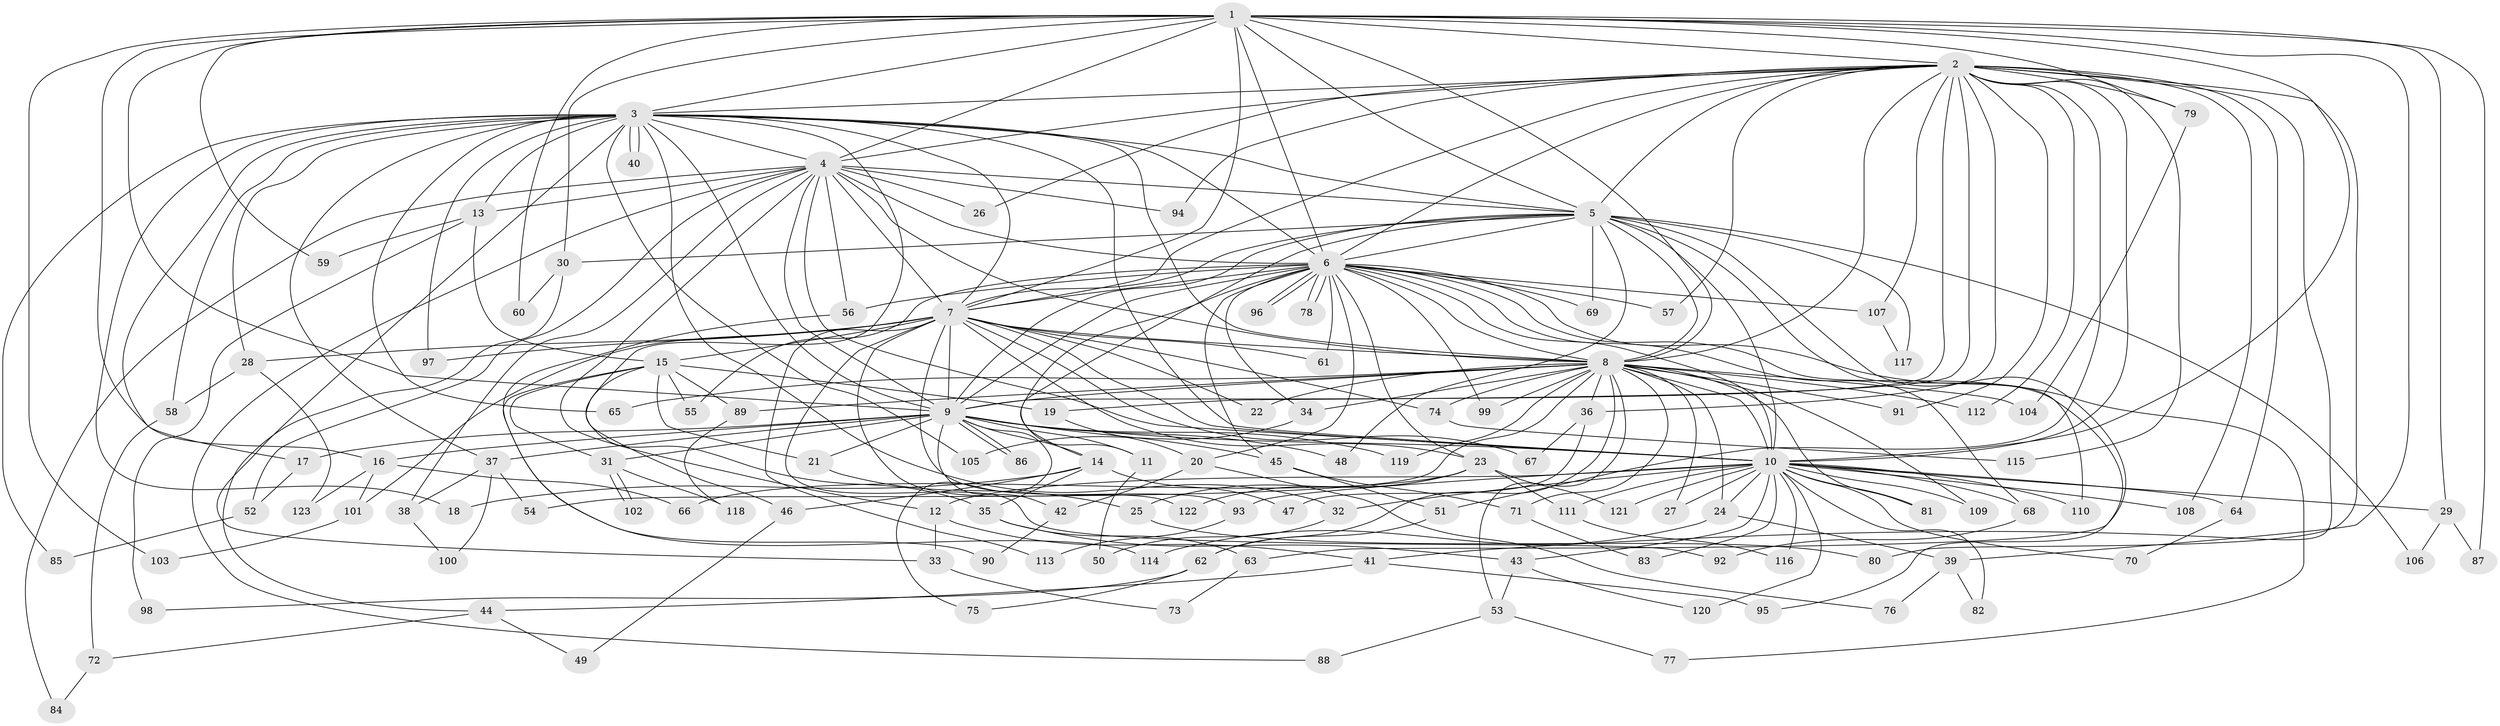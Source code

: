 // coarse degree distribution, {24: 0.010416666666666666, 22: 0.010416666666666666, 21: 0.010416666666666666, 16: 0.010416666666666666, 27: 0.020833333333333332, 19: 0.010416666666666666, 26: 0.010416666666666666, 23: 0.010416666666666666, 3: 0.2604166666666667, 4: 0.08333333333333333, 12: 0.010416666666666666, 6: 0.03125, 5: 0.020833333333333332, 2: 0.4791666666666667, 7: 0.010416666666666666, 1: 0.010416666666666666}
// Generated by graph-tools (version 1.1) at 2025/51/02/27/25 19:51:48]
// undirected, 123 vertices, 271 edges
graph export_dot {
graph [start="1"]
  node [color=gray90,style=filled];
  1;
  2;
  3;
  4;
  5;
  6;
  7;
  8;
  9;
  10;
  11;
  12;
  13;
  14;
  15;
  16;
  17;
  18;
  19;
  20;
  21;
  22;
  23;
  24;
  25;
  26;
  27;
  28;
  29;
  30;
  31;
  32;
  33;
  34;
  35;
  36;
  37;
  38;
  39;
  40;
  41;
  42;
  43;
  44;
  45;
  46;
  47;
  48;
  49;
  50;
  51;
  52;
  53;
  54;
  55;
  56;
  57;
  58;
  59;
  60;
  61;
  62;
  63;
  64;
  65;
  66;
  67;
  68;
  69;
  70;
  71;
  72;
  73;
  74;
  75;
  76;
  77;
  78;
  79;
  80;
  81;
  82;
  83;
  84;
  85;
  86;
  87;
  88;
  89;
  90;
  91;
  92;
  93;
  94;
  95;
  96;
  97;
  98;
  99;
  100;
  101;
  102;
  103;
  104;
  105;
  106;
  107;
  108;
  109;
  110;
  111;
  112;
  113;
  114;
  115;
  116;
  117;
  118;
  119;
  120;
  121;
  122;
  123;
  1 -- 2;
  1 -- 3;
  1 -- 4;
  1 -- 5;
  1 -- 6;
  1 -- 7;
  1 -- 8;
  1 -- 9;
  1 -- 10;
  1 -- 16;
  1 -- 29;
  1 -- 30;
  1 -- 39;
  1 -- 59;
  1 -- 60;
  1 -- 79;
  1 -- 87;
  1 -- 103;
  2 -- 3;
  2 -- 4;
  2 -- 5;
  2 -- 6;
  2 -- 7;
  2 -- 8;
  2 -- 9;
  2 -- 10;
  2 -- 19;
  2 -- 26;
  2 -- 36;
  2 -- 41;
  2 -- 51;
  2 -- 57;
  2 -- 64;
  2 -- 79;
  2 -- 80;
  2 -- 91;
  2 -- 94;
  2 -- 107;
  2 -- 108;
  2 -- 112;
  2 -- 115;
  3 -- 4;
  3 -- 5;
  3 -- 6;
  3 -- 7;
  3 -- 8;
  3 -- 9;
  3 -- 10;
  3 -- 13;
  3 -- 17;
  3 -- 18;
  3 -- 28;
  3 -- 32;
  3 -- 33;
  3 -- 35;
  3 -- 37;
  3 -- 40;
  3 -- 40;
  3 -- 58;
  3 -- 65;
  3 -- 85;
  3 -- 97;
  3 -- 105;
  4 -- 5;
  4 -- 6;
  4 -- 7;
  4 -- 8;
  4 -- 9;
  4 -- 10;
  4 -- 12;
  4 -- 13;
  4 -- 26;
  4 -- 38;
  4 -- 52;
  4 -- 56;
  4 -- 84;
  4 -- 88;
  4 -- 94;
  5 -- 6;
  5 -- 7;
  5 -- 8;
  5 -- 9;
  5 -- 10;
  5 -- 11;
  5 -- 30;
  5 -- 48;
  5 -- 63;
  5 -- 69;
  5 -- 106;
  5 -- 110;
  5 -- 117;
  6 -- 7;
  6 -- 8;
  6 -- 9;
  6 -- 10;
  6 -- 14;
  6 -- 20;
  6 -- 23;
  6 -- 34;
  6 -- 45;
  6 -- 55;
  6 -- 56;
  6 -- 57;
  6 -- 61;
  6 -- 68;
  6 -- 69;
  6 -- 77;
  6 -- 78;
  6 -- 78;
  6 -- 95;
  6 -- 96;
  6 -- 96;
  6 -- 99;
  6 -- 107;
  7 -- 8;
  7 -- 9;
  7 -- 10;
  7 -- 15;
  7 -- 22;
  7 -- 23;
  7 -- 28;
  7 -- 61;
  7 -- 67;
  7 -- 74;
  7 -- 92;
  7 -- 93;
  7 -- 97;
  7 -- 101;
  7 -- 113;
  7 -- 122;
  8 -- 9;
  8 -- 10;
  8 -- 22;
  8 -- 24;
  8 -- 27;
  8 -- 34;
  8 -- 36;
  8 -- 53;
  8 -- 54;
  8 -- 62;
  8 -- 65;
  8 -- 71;
  8 -- 74;
  8 -- 81;
  8 -- 89;
  8 -- 91;
  8 -- 99;
  8 -- 104;
  8 -- 109;
  8 -- 112;
  8 -- 119;
  9 -- 10;
  9 -- 11;
  9 -- 14;
  9 -- 16;
  9 -- 17;
  9 -- 21;
  9 -- 31;
  9 -- 37;
  9 -- 42;
  9 -- 45;
  9 -- 48;
  9 -- 75;
  9 -- 86;
  9 -- 86;
  9 -- 119;
  10 -- 12;
  10 -- 24;
  10 -- 27;
  10 -- 29;
  10 -- 32;
  10 -- 43;
  10 -- 64;
  10 -- 68;
  10 -- 70;
  10 -- 81;
  10 -- 82;
  10 -- 83;
  10 -- 93;
  10 -- 108;
  10 -- 109;
  10 -- 110;
  10 -- 111;
  10 -- 116;
  10 -- 120;
  10 -- 121;
  11 -- 50;
  12 -- 33;
  12 -- 41;
  13 -- 15;
  13 -- 59;
  13 -- 98;
  14 -- 18;
  14 -- 35;
  14 -- 46;
  14 -- 47;
  15 -- 19;
  15 -- 21;
  15 -- 31;
  15 -- 46;
  15 -- 55;
  15 -- 89;
  15 -- 90;
  16 -- 66;
  16 -- 101;
  16 -- 123;
  17 -- 52;
  19 -- 20;
  20 -- 42;
  20 -- 76;
  21 -- 25;
  23 -- 25;
  23 -- 66;
  23 -- 111;
  23 -- 121;
  23 -- 122;
  24 -- 39;
  24 -- 114;
  25 -- 80;
  28 -- 58;
  28 -- 123;
  29 -- 87;
  29 -- 106;
  30 -- 44;
  30 -- 60;
  31 -- 102;
  31 -- 102;
  31 -- 118;
  32 -- 50;
  33 -- 73;
  34 -- 105;
  35 -- 43;
  35 -- 63;
  36 -- 47;
  36 -- 67;
  37 -- 38;
  37 -- 54;
  37 -- 100;
  38 -- 100;
  39 -- 76;
  39 -- 82;
  41 -- 44;
  41 -- 95;
  42 -- 90;
  43 -- 53;
  43 -- 120;
  44 -- 49;
  44 -- 72;
  45 -- 51;
  45 -- 71;
  46 -- 49;
  51 -- 62;
  52 -- 85;
  53 -- 77;
  53 -- 88;
  56 -- 114;
  58 -- 72;
  62 -- 75;
  62 -- 98;
  63 -- 73;
  64 -- 70;
  68 -- 92;
  71 -- 83;
  72 -- 84;
  74 -- 115;
  79 -- 104;
  89 -- 118;
  93 -- 113;
  101 -- 103;
  107 -- 117;
  111 -- 116;
}
